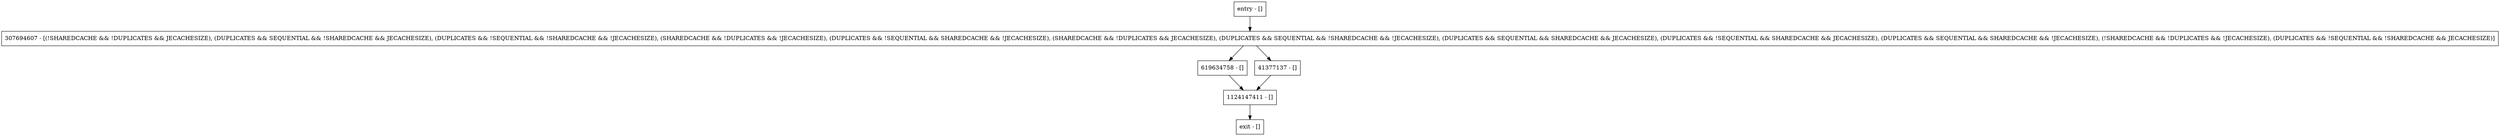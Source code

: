 digraph renameFile {
node [shape=record];
entry [label="entry - []"];
exit [label="exit - []"];
307694607 [label="307694607 - [(!SHAREDCACHE && !DUPLICATES && JECACHESIZE), (DUPLICATES && SEQUENTIAL && !SHAREDCACHE && JECACHESIZE), (DUPLICATES && !SEQUENTIAL && !SHAREDCACHE && !JECACHESIZE), (SHAREDCACHE && !DUPLICATES && !JECACHESIZE), (DUPLICATES && !SEQUENTIAL && SHAREDCACHE && !JECACHESIZE), (SHAREDCACHE && !DUPLICATES && JECACHESIZE), (DUPLICATES && SEQUENTIAL && !SHAREDCACHE && !JECACHESIZE), (DUPLICATES && SEQUENTIAL && SHAREDCACHE && JECACHESIZE), (DUPLICATES && !SEQUENTIAL && SHAREDCACHE && JECACHESIZE), (DUPLICATES && SEQUENTIAL && SHAREDCACHE && !JECACHESIZE), (!SHAREDCACHE && !DUPLICATES && !JECACHESIZE), (DUPLICATES && !SEQUENTIAL && !SHAREDCACHE && JECACHESIZE)]"];
619634758 [label="619634758 - []"];
1124147411 [label="1124147411 - []"];
41377137 [label="41377137 - []"];
entry;
exit;
entry -> 307694607;
307694607 -> 619634758;
307694607 -> 41377137;
619634758 -> 1124147411;
1124147411 -> exit;
41377137 -> 1124147411;
}
